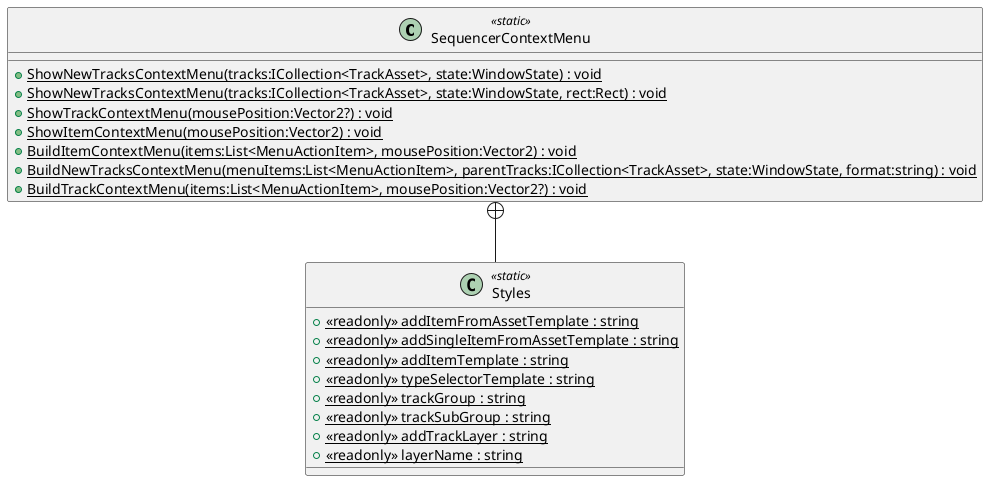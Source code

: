 @startuml
class SequencerContextMenu <<static>> {
    + {static} ShowNewTracksContextMenu(tracks:ICollection<TrackAsset>, state:WindowState) : void
    + {static} ShowNewTracksContextMenu(tracks:ICollection<TrackAsset>, state:WindowState, rect:Rect) : void
    + {static} ShowTrackContextMenu(mousePosition:Vector2?) : void
    + {static} ShowItemContextMenu(mousePosition:Vector2) : void
    + {static} BuildItemContextMenu(items:List<MenuActionItem>, mousePosition:Vector2) : void
    + {static} BuildNewTracksContextMenu(menuItems:List<MenuActionItem>, parentTracks:ICollection<TrackAsset>, state:WindowState, format:string) : void
    + {static} BuildTrackContextMenu(items:List<MenuActionItem>, mousePosition:Vector2?) : void
}
class Styles <<static>> {
    + {static} <<readonly>> addItemFromAssetTemplate : string
    + {static} <<readonly>> addSingleItemFromAssetTemplate : string
    + {static} <<readonly>> addItemTemplate : string
    + {static} <<readonly>> typeSelectorTemplate : string
    + {static} <<readonly>> trackGroup : string
    + {static} <<readonly>> trackSubGroup : string
    + {static} <<readonly>> addTrackLayer : string
    + {static} <<readonly>> layerName : string
}
SequencerContextMenu +-- Styles
@enduml
